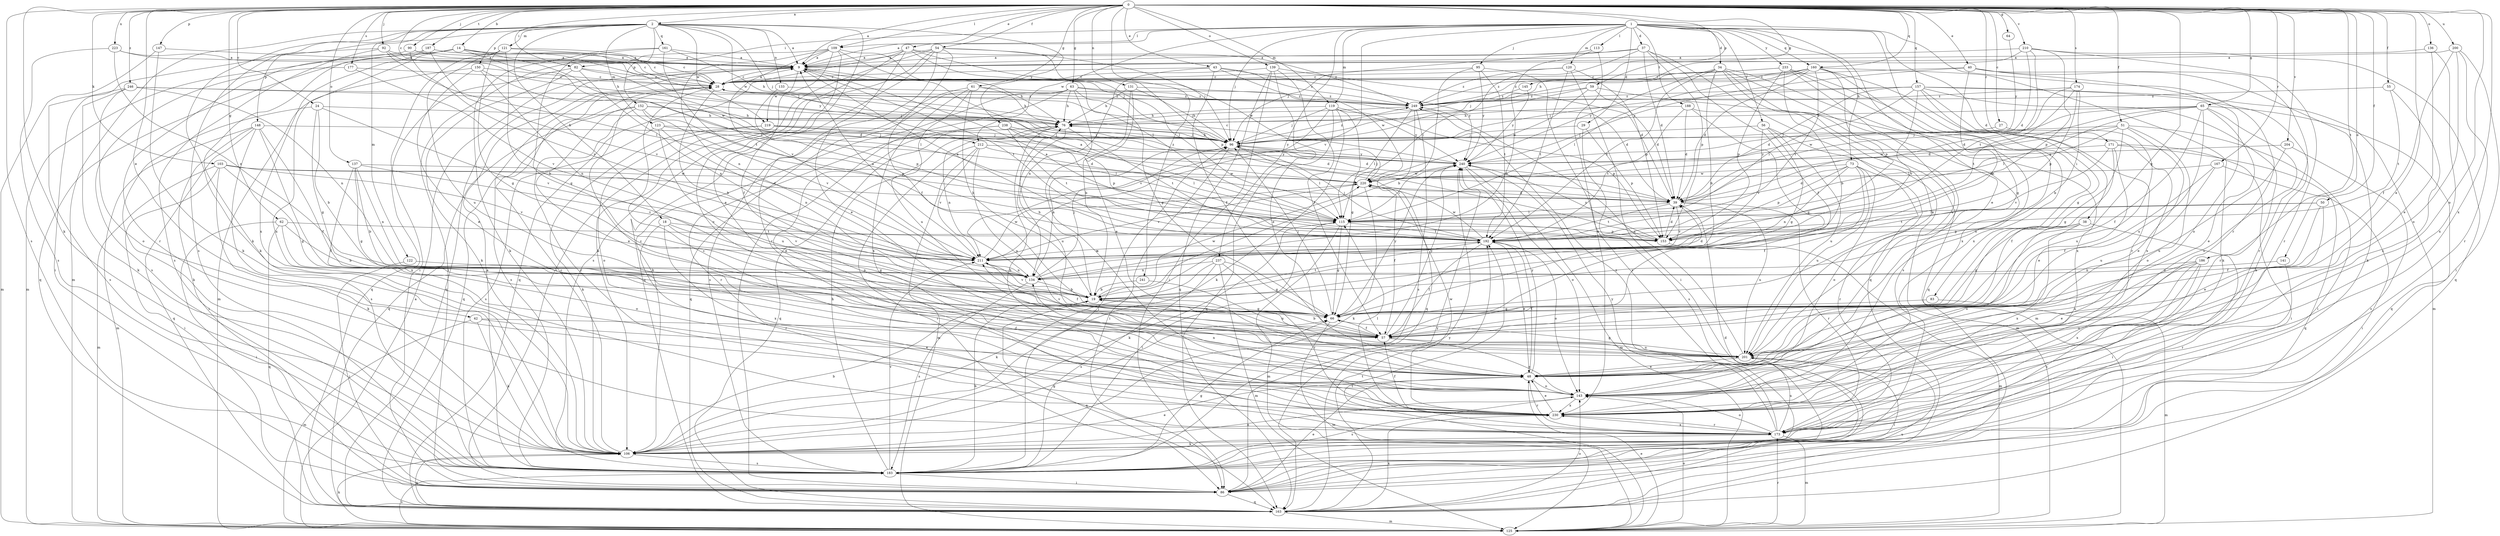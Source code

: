 strict digraph  {
0;
1;
2;
9;
14;
18;
19;
24;
27;
28;
29;
34;
37;
38;
39;
40;
42;
43;
47;
48;
50;
51;
54;
55;
56;
57;
59;
61;
62;
63;
64;
65;
66;
73;
76;
82;
83;
86;
90;
92;
95;
96;
103;
106;
109;
113;
115;
119;
120;
121;
122;
123;
125;
131;
133;
134;
136;
137;
139;
141;
143;
145;
147;
148;
150;
152;
153;
157;
160;
161;
163;
167;
171;
173;
174;
177;
183;
186;
187;
188;
192;
200;
201;
204;
210;
211;
212;
219;
220;
223;
230;
233;
237;
238;
240;
241;
246;
249;
0 -> 2  [label=a];
0 -> 9  [label=a];
0 -> 14  [label=b];
0 -> 24  [label=c];
0 -> 27  [label=c];
0 -> 28  [label=c];
0 -> 40  [label=e];
0 -> 42  [label=e];
0 -> 43  [label=e];
0 -> 47  [label=e];
0 -> 48  [label=e];
0 -> 50  [label=f];
0 -> 51  [label=f];
0 -> 54  [label=f];
0 -> 55  [label=f];
0 -> 59  [label=g];
0 -> 61  [label=g];
0 -> 62  [label=g];
0 -> 63  [label=g];
0 -> 64  [label=g];
0 -> 65  [label=g];
0 -> 66  [label=g];
0 -> 82  [label=i];
0 -> 90  [label=j];
0 -> 92  [label=j];
0 -> 103  [label=k];
0 -> 106  [label=k];
0 -> 109  [label=l];
0 -> 119  [label=m];
0 -> 131  [label=n];
0 -> 136  [label=o];
0 -> 137  [label=o];
0 -> 139  [label=o];
0 -> 141  [label=o];
0 -> 143  [label=o];
0 -> 145  [label=p];
0 -> 147  [label=p];
0 -> 157  [label=q];
0 -> 160  [label=q];
0 -> 167  [label=r];
0 -> 171  [label=r];
0 -> 174  [label=s];
0 -> 177  [label=s];
0 -> 183  [label=s];
0 -> 186  [label=t];
0 -> 187  [label=t];
0 -> 200  [label=u];
0 -> 204  [label=v];
0 -> 210  [label=v];
0 -> 223  [label=x];
0 -> 230  [label=x];
0 -> 241  [label=z];
0 -> 246  [label=z];
1 -> 9  [label=a];
1 -> 29  [label=d];
1 -> 34  [label=d];
1 -> 37  [label=d];
1 -> 38  [label=d];
1 -> 48  [label=e];
1 -> 56  [label=f];
1 -> 73  [label=h];
1 -> 82  [label=i];
1 -> 83  [label=i];
1 -> 95  [label=j];
1 -> 96  [label=j];
1 -> 109  [label=l];
1 -> 113  [label=l];
1 -> 119  [label=m];
1 -> 120  [label=m];
1 -> 160  [label=q];
1 -> 173  [label=r];
1 -> 188  [label=t];
1 -> 211  [label=v];
1 -> 212  [label=w];
1 -> 233  [label=y];
1 -> 237  [label=y];
2 -> 9  [label=a];
2 -> 18  [label=b];
2 -> 48  [label=e];
2 -> 96  [label=j];
2 -> 106  [label=k];
2 -> 121  [label=m];
2 -> 122  [label=m];
2 -> 123  [label=m];
2 -> 125  [label=m];
2 -> 133  [label=n];
2 -> 148  [label=p];
2 -> 150  [label=p];
2 -> 152  [label=p];
2 -> 161  [label=q];
2 -> 183  [label=s];
2 -> 212  [label=w];
2 -> 219  [label=w];
2 -> 238  [label=y];
9 -> 28  [label=c];
9 -> 76  [label=h];
9 -> 163  [label=q];
9 -> 192  [label=t];
9 -> 219  [label=w];
14 -> 9  [label=a];
14 -> 28  [label=c];
14 -> 115  [label=l];
14 -> 125  [label=m];
14 -> 163  [label=q];
14 -> 220  [label=w];
14 -> 230  [label=x];
18 -> 66  [label=g];
18 -> 173  [label=r];
18 -> 192  [label=t];
18 -> 211  [label=v];
18 -> 230  [label=x];
19 -> 66  [label=g];
19 -> 76  [label=h];
19 -> 163  [label=q];
19 -> 192  [label=t];
19 -> 211  [label=v];
19 -> 220  [label=w];
24 -> 19  [label=b];
24 -> 66  [label=g];
24 -> 76  [label=h];
24 -> 106  [label=k];
24 -> 211  [label=v];
27 -> 96  [label=j];
27 -> 201  [label=u];
28 -> 9  [label=a];
28 -> 19  [label=b];
28 -> 163  [label=q];
28 -> 183  [label=s];
28 -> 249  [label=z];
29 -> 96  [label=j];
29 -> 153  [label=p];
29 -> 183  [label=s];
34 -> 19  [label=b];
34 -> 28  [label=c];
34 -> 163  [label=q];
34 -> 183  [label=s];
34 -> 192  [label=t];
34 -> 201  [label=u];
34 -> 230  [label=x];
34 -> 240  [label=y];
37 -> 9  [label=a];
37 -> 39  [label=d];
37 -> 57  [label=f];
37 -> 96  [label=j];
37 -> 115  [label=l];
37 -> 153  [label=p];
37 -> 163  [label=q];
38 -> 66  [label=g];
38 -> 86  [label=i];
38 -> 143  [label=o];
38 -> 153  [label=p];
38 -> 230  [label=x];
39 -> 115  [label=l];
39 -> 173  [label=r];
39 -> 192  [label=t];
39 -> 201  [label=u];
39 -> 211  [label=v];
40 -> 28  [label=c];
40 -> 106  [label=k];
40 -> 134  [label=n];
40 -> 143  [label=o];
40 -> 173  [label=r];
40 -> 240  [label=y];
42 -> 48  [label=e];
42 -> 57  [label=f];
42 -> 106  [label=k];
42 -> 125  [label=m];
43 -> 28  [label=c];
43 -> 57  [label=f];
43 -> 134  [label=n];
43 -> 220  [label=w];
43 -> 240  [label=y];
43 -> 249  [label=z];
47 -> 9  [label=a];
47 -> 48  [label=e];
47 -> 96  [label=j];
47 -> 106  [label=k];
47 -> 115  [label=l];
47 -> 163  [label=q];
47 -> 249  [label=z];
48 -> 143  [label=o];
48 -> 173  [label=r];
48 -> 192  [label=t];
48 -> 240  [label=y];
50 -> 48  [label=e];
50 -> 57  [label=f];
50 -> 115  [label=l];
50 -> 192  [label=t];
51 -> 48  [label=e];
51 -> 66  [label=g];
51 -> 86  [label=i];
51 -> 96  [label=j];
51 -> 115  [label=l];
51 -> 143  [label=o];
51 -> 220  [label=w];
54 -> 9  [label=a];
54 -> 57  [label=f];
54 -> 86  [label=i];
54 -> 153  [label=p];
54 -> 163  [label=q];
54 -> 173  [label=r];
54 -> 183  [label=s];
54 -> 220  [label=w];
55 -> 192  [label=t];
55 -> 230  [label=x];
55 -> 249  [label=z];
56 -> 66  [label=g];
56 -> 96  [label=j];
56 -> 125  [label=m];
56 -> 201  [label=u];
56 -> 211  [label=v];
57 -> 19  [label=b];
57 -> 143  [label=o];
57 -> 201  [label=u];
57 -> 211  [label=v];
57 -> 240  [label=y];
59 -> 39  [label=d];
59 -> 96  [label=j];
59 -> 220  [label=w];
59 -> 230  [label=x];
59 -> 249  [label=z];
61 -> 19  [label=b];
61 -> 76  [label=h];
61 -> 183  [label=s];
61 -> 201  [label=u];
61 -> 230  [label=x];
61 -> 249  [label=z];
62 -> 19  [label=b];
62 -> 86  [label=i];
62 -> 143  [label=o];
62 -> 163  [label=q];
62 -> 192  [label=t];
63 -> 39  [label=d];
63 -> 66  [label=g];
63 -> 76  [label=h];
63 -> 86  [label=i];
63 -> 106  [label=k];
63 -> 163  [label=q];
63 -> 230  [label=x];
63 -> 249  [label=z];
64 -> 240  [label=y];
65 -> 39  [label=d];
65 -> 48  [label=e];
65 -> 57  [label=f];
65 -> 76  [label=h];
65 -> 115  [label=l];
65 -> 143  [label=o];
65 -> 163  [label=q];
65 -> 201  [label=u];
65 -> 220  [label=w];
66 -> 57  [label=f];
66 -> 96  [label=j];
66 -> 125  [label=m];
66 -> 240  [label=y];
73 -> 39  [label=d];
73 -> 57  [label=f];
73 -> 134  [label=n];
73 -> 143  [label=o];
73 -> 153  [label=p];
73 -> 173  [label=r];
73 -> 201  [label=u];
73 -> 220  [label=w];
76 -> 96  [label=j];
76 -> 134  [label=n];
76 -> 163  [label=q];
76 -> 192  [label=t];
76 -> 201  [label=u];
82 -> 28  [label=c];
82 -> 39  [label=d];
82 -> 106  [label=k];
82 -> 134  [label=n];
82 -> 163  [label=q];
83 -> 66  [label=g];
83 -> 125  [label=m];
86 -> 48  [label=e];
86 -> 163  [label=q];
86 -> 240  [label=y];
90 -> 9  [label=a];
90 -> 28  [label=c];
90 -> 173  [label=r];
90 -> 211  [label=v];
92 -> 9  [label=a];
92 -> 86  [label=i];
92 -> 96  [label=j];
92 -> 115  [label=l];
92 -> 183  [label=s];
95 -> 19  [label=b];
95 -> 28  [label=c];
95 -> 183  [label=s];
95 -> 192  [label=t];
95 -> 240  [label=y];
96 -> 76  [label=h];
96 -> 86  [label=i];
96 -> 115  [label=l];
96 -> 134  [label=n];
96 -> 240  [label=y];
96 -> 249  [label=z];
103 -> 39  [label=d];
103 -> 66  [label=g];
103 -> 86  [label=i];
103 -> 106  [label=k];
103 -> 125  [label=m];
103 -> 211  [label=v];
103 -> 220  [label=w];
106 -> 19  [label=b];
106 -> 28  [label=c];
106 -> 48  [label=e];
106 -> 66  [label=g];
106 -> 143  [label=o];
106 -> 163  [label=q];
106 -> 183  [label=s];
109 -> 9  [label=a];
109 -> 57  [label=f];
109 -> 86  [label=i];
109 -> 96  [label=j];
109 -> 115  [label=l];
109 -> 134  [label=n];
109 -> 143  [label=o];
109 -> 211  [label=v];
113 -> 9  [label=a];
113 -> 19  [label=b];
113 -> 230  [label=x];
115 -> 9  [label=a];
115 -> 66  [label=g];
115 -> 106  [label=k];
115 -> 125  [label=m];
115 -> 153  [label=p];
115 -> 192  [label=t];
119 -> 66  [label=g];
119 -> 76  [label=h];
119 -> 96  [label=j];
119 -> 106  [label=k];
119 -> 153  [label=p];
119 -> 163  [label=q];
119 -> 211  [label=v];
119 -> 240  [label=y];
120 -> 28  [label=c];
120 -> 86  [label=i];
120 -> 153  [label=p];
120 -> 192  [label=t];
120 -> 249  [label=z];
121 -> 9  [label=a];
121 -> 19  [label=b];
121 -> 28  [label=c];
121 -> 66  [label=g];
121 -> 86  [label=i];
121 -> 201  [label=u];
122 -> 86  [label=i];
122 -> 134  [label=n];
123 -> 39  [label=d];
123 -> 96  [label=j];
123 -> 134  [label=n];
123 -> 183  [label=s];
123 -> 201  [label=u];
125 -> 9  [label=a];
125 -> 48  [label=e];
125 -> 106  [label=k];
125 -> 143  [label=o];
125 -> 173  [label=r];
125 -> 183  [label=s];
125 -> 192  [label=t];
131 -> 19  [label=b];
131 -> 48  [label=e];
131 -> 76  [label=h];
131 -> 96  [label=j];
131 -> 249  [label=z];
133 -> 153  [label=p];
133 -> 249  [label=z];
134 -> 19  [label=b];
134 -> 39  [label=d];
134 -> 96  [label=j];
134 -> 183  [label=s];
136 -> 9  [label=a];
136 -> 48  [label=e];
136 -> 230  [label=x];
137 -> 19  [label=b];
137 -> 57  [label=f];
137 -> 66  [label=g];
137 -> 134  [label=n];
137 -> 211  [label=v];
137 -> 220  [label=w];
139 -> 28  [label=c];
139 -> 39  [label=d];
139 -> 48  [label=e];
139 -> 57  [label=f];
139 -> 86  [label=i];
139 -> 163  [label=q];
141 -> 134  [label=n];
141 -> 173  [label=r];
143 -> 28  [label=c];
143 -> 134  [label=n];
143 -> 183  [label=s];
143 -> 230  [label=x];
145 -> 240  [label=y];
145 -> 249  [label=z];
147 -> 9  [label=a];
147 -> 106  [label=k];
147 -> 125  [label=m];
148 -> 57  [label=f];
148 -> 86  [label=i];
148 -> 96  [label=j];
148 -> 125  [label=m];
148 -> 163  [label=q];
148 -> 183  [label=s];
148 -> 230  [label=x];
150 -> 28  [label=c];
150 -> 48  [label=e];
150 -> 115  [label=l];
150 -> 125  [label=m];
150 -> 134  [label=n];
152 -> 48  [label=e];
152 -> 76  [label=h];
152 -> 153  [label=p];
152 -> 163  [label=q];
152 -> 173  [label=r];
152 -> 211  [label=v];
152 -> 240  [label=y];
153 -> 9  [label=a];
153 -> 39  [label=d];
153 -> 125  [label=m];
153 -> 240  [label=y];
157 -> 39  [label=d];
157 -> 66  [label=g];
157 -> 96  [label=j];
157 -> 106  [label=k];
157 -> 115  [label=l];
157 -> 125  [label=m];
157 -> 173  [label=r];
157 -> 211  [label=v];
157 -> 230  [label=x];
157 -> 249  [label=z];
160 -> 28  [label=c];
160 -> 39  [label=d];
160 -> 66  [label=g];
160 -> 96  [label=j];
160 -> 106  [label=k];
160 -> 115  [label=l];
160 -> 153  [label=p];
160 -> 173  [label=r];
160 -> 192  [label=t];
160 -> 249  [label=z];
161 -> 9  [label=a];
161 -> 66  [label=g];
161 -> 76  [label=h];
161 -> 106  [label=k];
161 -> 192  [label=t];
163 -> 125  [label=m];
163 -> 143  [label=o];
163 -> 192  [label=t];
163 -> 201  [label=u];
163 -> 230  [label=x];
163 -> 240  [label=y];
167 -> 57  [label=f];
167 -> 86  [label=i];
167 -> 201  [label=u];
167 -> 220  [label=w];
171 -> 48  [label=e];
171 -> 57  [label=f];
171 -> 86  [label=i];
171 -> 163  [label=q];
171 -> 211  [label=v];
171 -> 240  [label=y];
173 -> 106  [label=k];
173 -> 125  [label=m];
173 -> 143  [label=o];
173 -> 201  [label=u];
173 -> 230  [label=x];
173 -> 240  [label=y];
173 -> 249  [label=z];
174 -> 19  [label=b];
174 -> 39  [label=d];
174 -> 153  [label=p];
174 -> 192  [label=t];
174 -> 249  [label=z];
177 -> 28  [label=c];
177 -> 183  [label=s];
177 -> 211  [label=v];
183 -> 9  [label=a];
183 -> 19  [label=b];
183 -> 39  [label=d];
183 -> 66  [label=g];
183 -> 76  [label=h];
183 -> 86  [label=i];
183 -> 96  [label=j];
183 -> 115  [label=l];
183 -> 211  [label=v];
186 -> 48  [label=e];
186 -> 134  [label=n];
186 -> 143  [label=o];
186 -> 183  [label=s];
186 -> 201  [label=u];
186 -> 230  [label=x];
187 -> 9  [label=a];
187 -> 106  [label=k];
187 -> 211  [label=v];
187 -> 230  [label=x];
187 -> 240  [label=y];
188 -> 39  [label=d];
188 -> 66  [label=g];
188 -> 76  [label=h];
188 -> 125  [label=m];
188 -> 192  [label=t];
192 -> 9  [label=a];
192 -> 48  [label=e];
192 -> 57  [label=f];
192 -> 96  [label=j];
192 -> 143  [label=o];
192 -> 211  [label=v];
192 -> 220  [label=w];
200 -> 9  [label=a];
200 -> 57  [label=f];
200 -> 86  [label=i];
200 -> 143  [label=o];
200 -> 173  [label=r];
201 -> 48  [label=e];
201 -> 66  [label=g];
201 -> 86  [label=i];
201 -> 249  [label=z];
204 -> 183  [label=s];
204 -> 201  [label=u];
204 -> 240  [label=y];
210 -> 9  [label=a];
210 -> 39  [label=d];
210 -> 76  [label=h];
210 -> 153  [label=p];
210 -> 163  [label=q];
210 -> 173  [label=r];
210 -> 192  [label=t];
211 -> 9  [label=a];
211 -> 57  [label=f];
211 -> 134  [label=n];
211 -> 220  [label=w];
212 -> 86  [label=i];
212 -> 115  [label=l];
212 -> 125  [label=m];
212 -> 201  [label=u];
212 -> 211  [label=v];
212 -> 240  [label=y];
219 -> 39  [label=d];
219 -> 96  [label=j];
219 -> 106  [label=k];
219 -> 115  [label=l];
219 -> 143  [label=o];
220 -> 39  [label=d];
220 -> 57  [label=f];
220 -> 96  [label=j];
220 -> 106  [label=k];
220 -> 211  [label=v];
223 -> 9  [label=a];
223 -> 76  [label=h];
223 -> 134  [label=n];
223 -> 183  [label=s];
230 -> 28  [label=c];
230 -> 48  [label=e];
230 -> 57  [label=f];
230 -> 76  [label=h];
230 -> 115  [label=l];
230 -> 173  [label=r];
230 -> 220  [label=w];
233 -> 19  [label=b];
233 -> 28  [label=c];
233 -> 143  [label=o];
233 -> 153  [label=p];
233 -> 201  [label=u];
233 -> 230  [label=x];
233 -> 249  [label=z];
237 -> 66  [label=g];
237 -> 106  [label=k];
237 -> 125  [label=m];
237 -> 134  [label=n];
237 -> 173  [label=r];
237 -> 183  [label=s];
238 -> 39  [label=d];
238 -> 48  [label=e];
238 -> 96  [label=j];
238 -> 153  [label=p];
238 -> 173  [label=r];
238 -> 192  [label=t];
240 -> 28  [label=c];
240 -> 115  [label=l];
240 -> 125  [label=m];
240 -> 143  [label=o];
240 -> 220  [label=w];
241 -> 19  [label=b];
241 -> 201  [label=u];
246 -> 96  [label=j];
246 -> 106  [label=k];
246 -> 134  [label=n];
246 -> 143  [label=o];
246 -> 183  [label=s];
246 -> 249  [label=z];
249 -> 76  [label=h];
249 -> 115  [label=l];
249 -> 163  [label=q];
249 -> 183  [label=s];
}
